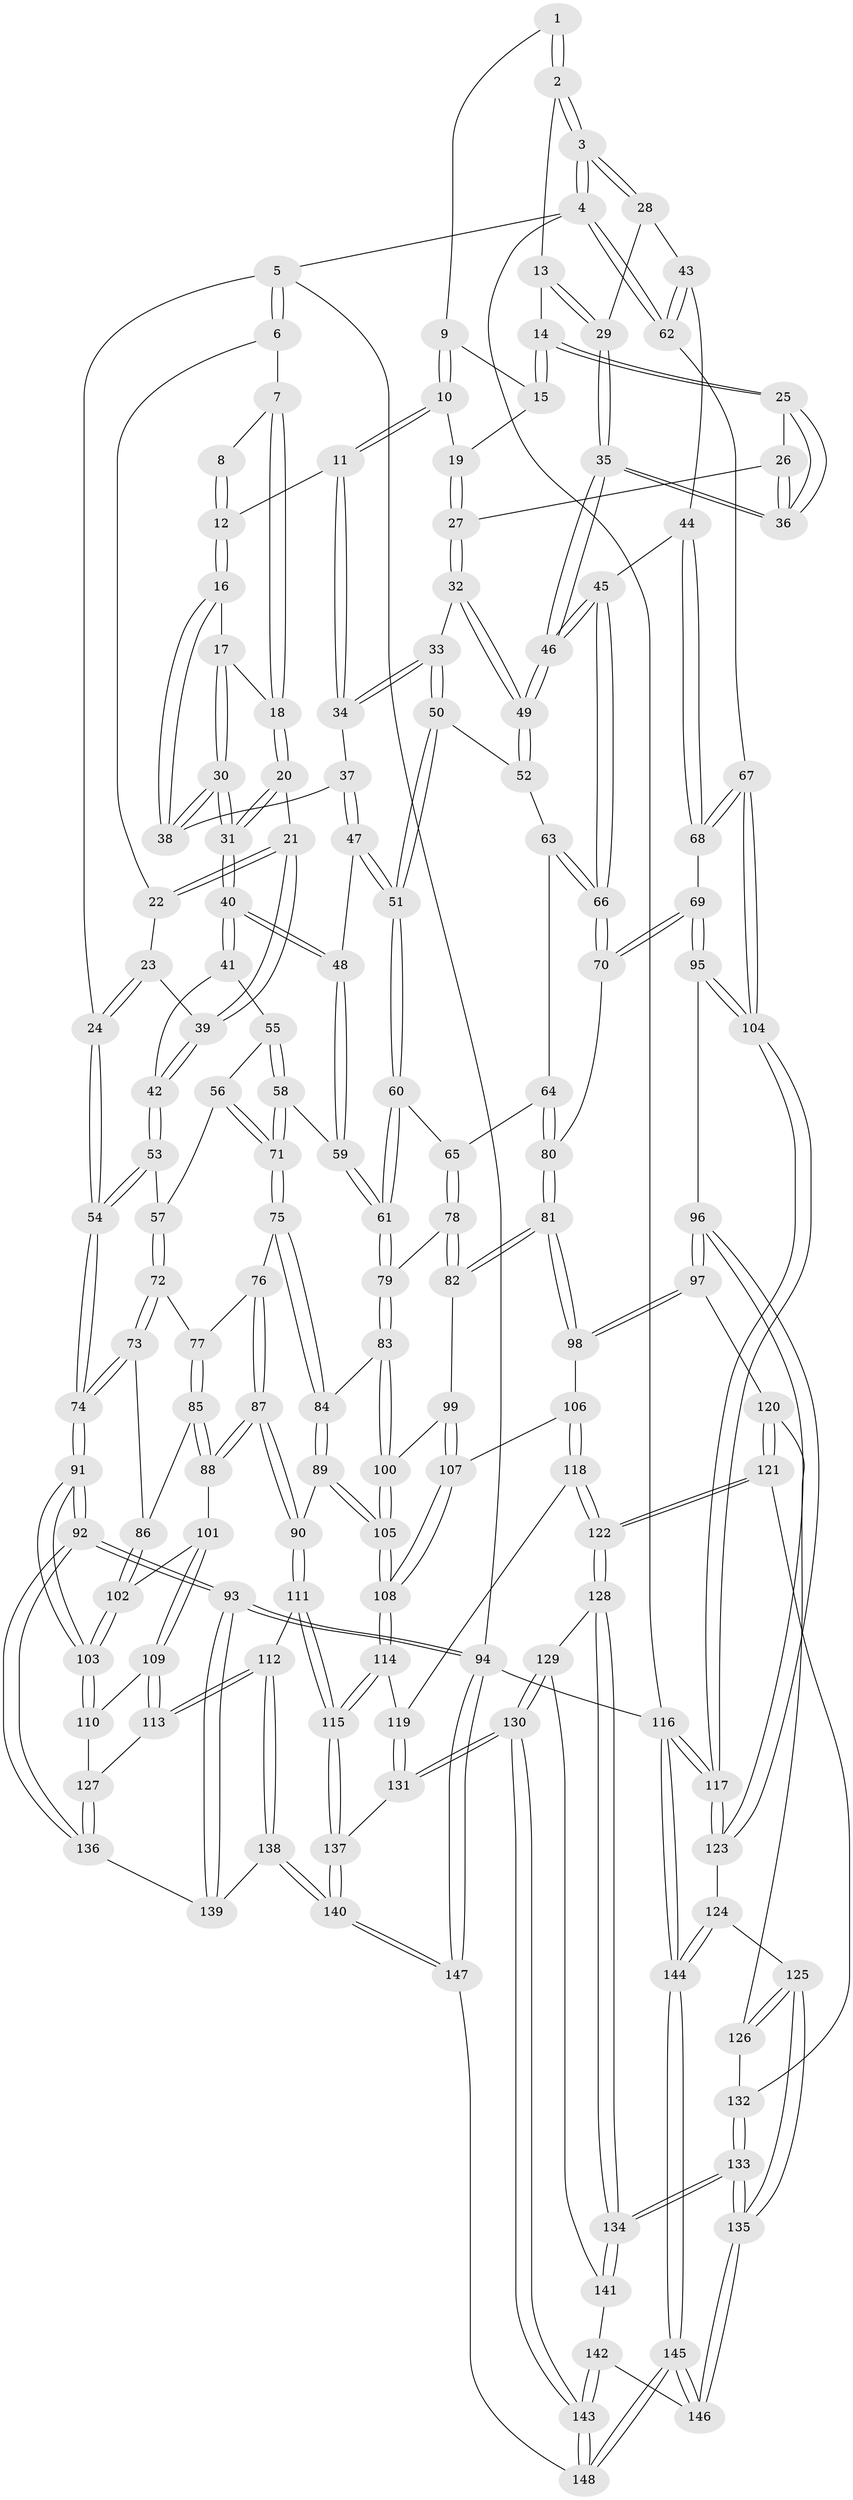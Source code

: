 // coarse degree distribution, {4: 0.34951456310679613, 5: 0.44660194174757284, 9: 0.009708737864077669, 3: 0.06796116504854369, 6: 0.10679611650485436, 8: 0.009708737864077669, 2: 0.009708737864077669}
// Generated by graph-tools (version 1.1) at 2025/21/03/04/25 18:21:18]
// undirected, 148 vertices, 367 edges
graph export_dot {
graph [start="1"]
  node [color=gray90,style=filled];
  1 [pos="+0.5309555101916659+0"];
  2 [pos="+0.8013374349384684+0"];
  3 [pos="+1+0"];
  4 [pos="+1+0"];
  5 [pos="+0+0"];
  6 [pos="+0.02230828224721968+0"];
  7 [pos="+0.21335242913124428+0"];
  8 [pos="+0.40927305563980515+0"];
  9 [pos="+0.5289923850162652+0"];
  10 [pos="+0.4981861425101582+0.03182542713327829"];
  11 [pos="+0.4920264797818408+0.04322299902702329"];
  12 [pos="+0.41605230043673797+0.05483873149316858"];
  13 [pos="+0.7801699702642801+0"];
  14 [pos="+0.6937994431037472+0.03745930788306771"];
  15 [pos="+0.6054397488406073+0.03797813511436146"];
  16 [pos="+0.37774098191429545+0.06992748973255752"];
  17 [pos="+0.30092241412584647+0.003217910843714095"];
  18 [pos="+0.2672058314993119+0"];
  19 [pos="+0.5892686784299068+0.054833930872823684"];
  20 [pos="+0.2083282079962406+0.08659141483952032"];
  21 [pos="+0.1256115572208476+0.11860854535344975"];
  22 [pos="+0.06874914741759407+0"];
  23 [pos="+0.04853694833207844+0.13891454879816328"];
  24 [pos="+0+0"];
  25 [pos="+0.6890286277001989+0.05725718231452524"];
  26 [pos="+0.6079244318332476+0.13878871939424192"];
  27 [pos="+0.6003510753297051+0.14018130941042894"];
  28 [pos="+0.910556425206237+0.11805622017940473"];
  29 [pos="+0.8467795370630512+0.09843156390355405"];
  30 [pos="+0.270626555918189+0.16995742943307318"];
  31 [pos="+0.26949777549110077+0.1718142338364854"];
  32 [pos="+0.5560711902453125+0.16992625167410702"];
  33 [pos="+0.5436898412343972+0.1746927351928187"];
  34 [pos="+0.5145345815965591+0.14758118238660212"];
  35 [pos="+0.7593282197946994+0.21094655268939513"];
  36 [pos="+0.7492636242885929+0.20124188510183133"];
  37 [pos="+0.40838461384245817+0.15223638100998685"];
  38 [pos="+0.3783316124815952+0.09512506071327427"];
  39 [pos="+0.1082283926432296+0.17564866231253362"];
  40 [pos="+0.2642610441383263+0.20836491526030768"];
  41 [pos="+0.11293533691098309+0.19161581155993818"];
  42 [pos="+0.1113696472330873+0.19081077929698967"];
  43 [pos="+1+0.21136943527607482"];
  44 [pos="+0.7835787567878699+0.29750297545054694"];
  45 [pos="+0.7680180540073005+0.29347733186869557"];
  46 [pos="+0.760258829742371+0.2796306124522427"];
  47 [pos="+0.3770203189628405+0.21556769613624682"];
  48 [pos="+0.28148743985724867+0.23176960568916505"];
  49 [pos="+0.7287956454400614+0.27623355912517505"];
  50 [pos="+0.5240236433020761+0.27102665702687845"];
  51 [pos="+0.4788793182677828+0.304904755210144"];
  52 [pos="+0.5682122940884965+0.2890902691764192"];
  53 [pos="+0.04984196128991017+0.24270097265880147"];
  54 [pos="+0+0.2991415822909024"];
  55 [pos="+0.121695400491543+0.21409207822573434"];
  56 [pos="+0.15425558455920158+0.3720180382560636"];
  57 [pos="+0.09733638250965584+0.3870396059957449"];
  58 [pos="+0.24443031623795305+0.36915779702010876"];
  59 [pos="+0.2713910533419789+0.35446168649472715"];
  60 [pos="+0.4731087925646309+0.3194289066079108"];
  61 [pos="+0.3755412745685351+0.39681736360977543"];
  62 [pos="+1+0.27442587948581426"];
  63 [pos="+0.6017832975261624+0.3507291843796369"];
  64 [pos="+0.5774956440897396+0.42464523093336953"];
  65 [pos="+0.543449461834174+0.4209719354114596"];
  66 [pos="+0.7208021634105438+0.3830194182810951"];
  67 [pos="+1+0.4906282764671341"];
  68 [pos="+0.9365759988648261+0.4328874083556804"];
  69 [pos="+0.7575847761335469+0.5095853528702589"];
  70 [pos="+0.7014330168300638+0.46306785522163596"];
  71 [pos="+0.23552162311544422+0.37555942899199996"];
  72 [pos="+0.09582533013692777+0.3884718949003501"];
  73 [pos="+0.010118619515534596+0.46326904951429326"];
  74 [pos="+0+0.4726293856814163"];
  75 [pos="+0.22279420954092652+0.482265219717727"];
  76 [pos="+0.205788657161796+0.498965659282162"];
  77 [pos="+0.1855168737411032+0.49920281400555516"];
  78 [pos="+0.48386647610848155+0.5050374322594946"];
  79 [pos="+0.37593934294900255+0.3984529515569926"];
  80 [pos="+0.6635970042792487+0.47647242262925243"];
  81 [pos="+0.5920130290869678+0.5711262576673387"];
  82 [pos="+0.48485869416773597+0.5114757464113182"];
  83 [pos="+0.3374218336657892+0.5331651777758861"];
  84 [pos="+0.3165100233552362+0.5386033244449828"];
  85 [pos="+0.08838899324464061+0.507145688834484"];
  86 [pos="+0.026415567978565865+0.475938248572509"];
  87 [pos="+0.19584098279982873+0.6269623220136207"];
  88 [pos="+0.15662423940159803+0.622533979761673"];
  89 [pos="+0.28730976214420756+0.5807694227136716"];
  90 [pos="+0.20827011879095617+0.6360615030180328"];
  91 [pos="+0+0.7300272806490707"];
  92 [pos="+0+0.9157191229059704"];
  93 [pos="+0+1"];
  94 [pos="+0+1"];
  95 [pos="+0.795199226862406+0.6262207740352367"];
  96 [pos="+0.75941826097297+0.680458992019745"];
  97 [pos="+0.7009785043574284+0.6816038659410129"];
  98 [pos="+0.595097968778554+0.6255279769414731"];
  99 [pos="+0.4199597313353264+0.5809297172078768"];
  100 [pos="+0.4042961881575573+0.5827373944955203"];
  101 [pos="+0.13698238052701048+0.6312208999826994"];
  102 [pos="+0.07555662620835164+0.6247069242990874"];
  103 [pos="+0+0.7157765916761936"];
  104 [pos="+1+0.5760413977371307"];
  105 [pos="+0.3564518904959734+0.6693513798669807"];
  106 [pos="+0.5253827299768441+0.6816411097290447"];
  107 [pos="+0.5074988564493135+0.6747706136419457"];
  108 [pos="+0.3438497443822984+0.7192385960935919"];
  109 [pos="+0.09142225404875076+0.7147296554575215"];
  110 [pos="+0.014794322755303041+0.7319015700315447"];
  111 [pos="+0.26794644988653865+0.7726785749654964"];
  112 [pos="+0.244845752772477+0.7800442816787078"];
  113 [pos="+0.195784677741761+0.7777824966558291"];
  114 [pos="+0.3223027797880248+0.7487402267959167"];
  115 [pos="+0.2885740518999287+0.779911756017789"];
  116 [pos="+1+1"];
  117 [pos="+1+0.922037953868941"];
  118 [pos="+0.5263491146031042+0.7473459943747588"];
  119 [pos="+0.50393901106831+0.7575432345099752"];
  120 [pos="+0.6523722081914712+0.7538905761610043"];
  121 [pos="+0.5762658497880665+0.7874356411157338"];
  122 [pos="+0.5514420184690818+0.7813614782205615"];
  123 [pos="+0.804472067558526+0.7887235743855096"];
  124 [pos="+0.7432195385515168+0.8617782277340207"];
  125 [pos="+0.7103541732347074+0.8770651243615555"];
  126 [pos="+0.6724175833495519+0.808584481637876"];
  127 [pos="+0.10452177234066481+0.8109026401734909"];
  128 [pos="+0.5286080986126315+0.8445858198451458"];
  129 [pos="+0.5019477518651451+0.8807919045762238"];
  130 [pos="+0.41994279679167734+0.9156616612670547"];
  131 [pos="+0.37944594495498285+0.8832480809445475"];
  132 [pos="+0.5917417065566271+0.8064694939648777"];
  133 [pos="+0.6603742135872239+0.9096567345788228"];
  134 [pos="+0.6462590976009182+0.9074304054648903"];
  135 [pos="+0.6692711781855438+0.9151323708212604"];
  136 [pos="+0.08499552914236834+0.8496635950687758"];
  137 [pos="+0.33373881802341443+0.8626569775947182"];
  138 [pos="+0.13427388456555125+0.922081249959663"];
  139 [pos="+0.1335811795109609+0.9221423145405503"];
  140 [pos="+0.24274983198659753+0.9980182604104724"];
  141 [pos="+0.5500281738524323+0.9084987656968"];
  142 [pos="+0.5481182286732886+0.9585037223804366"];
  143 [pos="+0.4560699223645862+1"];
  144 [pos="+1+1"];
  145 [pos="+0.7137716033425112+1"];
  146 [pos="+0.6662666200743885+0.958919725799268"];
  147 [pos="+0.2351554739335188+1"];
  148 [pos="+0.4719699036125711+1"];
  1 -- 2;
  1 -- 2;
  1 -- 9;
  2 -- 3;
  2 -- 3;
  2 -- 13;
  3 -- 4;
  3 -- 4;
  3 -- 28;
  3 -- 28;
  4 -- 5;
  4 -- 62;
  4 -- 62;
  4 -- 116;
  5 -- 6;
  5 -- 6;
  5 -- 24;
  5 -- 94;
  6 -- 7;
  6 -- 22;
  7 -- 8;
  7 -- 18;
  7 -- 18;
  8 -- 12;
  8 -- 12;
  9 -- 10;
  9 -- 10;
  9 -- 15;
  10 -- 11;
  10 -- 11;
  10 -- 19;
  11 -- 12;
  11 -- 34;
  11 -- 34;
  12 -- 16;
  12 -- 16;
  13 -- 14;
  13 -- 29;
  13 -- 29;
  14 -- 15;
  14 -- 15;
  14 -- 25;
  14 -- 25;
  15 -- 19;
  16 -- 17;
  16 -- 38;
  16 -- 38;
  17 -- 18;
  17 -- 30;
  17 -- 30;
  18 -- 20;
  18 -- 20;
  19 -- 27;
  19 -- 27;
  20 -- 21;
  20 -- 31;
  20 -- 31;
  21 -- 22;
  21 -- 22;
  21 -- 39;
  21 -- 39;
  22 -- 23;
  23 -- 24;
  23 -- 24;
  23 -- 39;
  24 -- 54;
  24 -- 54;
  25 -- 26;
  25 -- 36;
  25 -- 36;
  26 -- 27;
  26 -- 36;
  26 -- 36;
  27 -- 32;
  27 -- 32;
  28 -- 29;
  28 -- 43;
  29 -- 35;
  29 -- 35;
  30 -- 31;
  30 -- 31;
  30 -- 38;
  30 -- 38;
  31 -- 40;
  31 -- 40;
  32 -- 33;
  32 -- 49;
  32 -- 49;
  33 -- 34;
  33 -- 34;
  33 -- 50;
  33 -- 50;
  34 -- 37;
  35 -- 36;
  35 -- 36;
  35 -- 46;
  35 -- 46;
  37 -- 38;
  37 -- 47;
  37 -- 47;
  39 -- 42;
  39 -- 42;
  40 -- 41;
  40 -- 41;
  40 -- 48;
  40 -- 48;
  41 -- 42;
  41 -- 55;
  42 -- 53;
  42 -- 53;
  43 -- 44;
  43 -- 62;
  43 -- 62;
  44 -- 45;
  44 -- 68;
  44 -- 68;
  45 -- 46;
  45 -- 46;
  45 -- 66;
  45 -- 66;
  46 -- 49;
  46 -- 49;
  47 -- 48;
  47 -- 51;
  47 -- 51;
  48 -- 59;
  48 -- 59;
  49 -- 52;
  49 -- 52;
  50 -- 51;
  50 -- 51;
  50 -- 52;
  51 -- 60;
  51 -- 60;
  52 -- 63;
  53 -- 54;
  53 -- 54;
  53 -- 57;
  54 -- 74;
  54 -- 74;
  55 -- 56;
  55 -- 58;
  55 -- 58;
  56 -- 57;
  56 -- 71;
  56 -- 71;
  57 -- 72;
  57 -- 72;
  58 -- 59;
  58 -- 71;
  58 -- 71;
  59 -- 61;
  59 -- 61;
  60 -- 61;
  60 -- 61;
  60 -- 65;
  61 -- 79;
  61 -- 79;
  62 -- 67;
  63 -- 64;
  63 -- 66;
  63 -- 66;
  64 -- 65;
  64 -- 80;
  64 -- 80;
  65 -- 78;
  65 -- 78;
  66 -- 70;
  66 -- 70;
  67 -- 68;
  67 -- 68;
  67 -- 104;
  67 -- 104;
  68 -- 69;
  69 -- 70;
  69 -- 70;
  69 -- 95;
  69 -- 95;
  70 -- 80;
  71 -- 75;
  71 -- 75;
  72 -- 73;
  72 -- 73;
  72 -- 77;
  73 -- 74;
  73 -- 74;
  73 -- 86;
  74 -- 91;
  74 -- 91;
  75 -- 76;
  75 -- 84;
  75 -- 84;
  76 -- 77;
  76 -- 87;
  76 -- 87;
  77 -- 85;
  77 -- 85;
  78 -- 79;
  78 -- 82;
  78 -- 82;
  79 -- 83;
  79 -- 83;
  80 -- 81;
  80 -- 81;
  81 -- 82;
  81 -- 82;
  81 -- 98;
  81 -- 98;
  82 -- 99;
  83 -- 84;
  83 -- 100;
  83 -- 100;
  84 -- 89;
  84 -- 89;
  85 -- 86;
  85 -- 88;
  85 -- 88;
  86 -- 102;
  86 -- 102;
  87 -- 88;
  87 -- 88;
  87 -- 90;
  87 -- 90;
  88 -- 101;
  89 -- 90;
  89 -- 105;
  89 -- 105;
  90 -- 111;
  90 -- 111;
  91 -- 92;
  91 -- 92;
  91 -- 103;
  91 -- 103;
  92 -- 93;
  92 -- 93;
  92 -- 136;
  92 -- 136;
  93 -- 94;
  93 -- 94;
  93 -- 139;
  93 -- 139;
  94 -- 147;
  94 -- 147;
  94 -- 116;
  95 -- 96;
  95 -- 104;
  95 -- 104;
  96 -- 97;
  96 -- 97;
  96 -- 123;
  96 -- 123;
  97 -- 98;
  97 -- 98;
  97 -- 120;
  98 -- 106;
  99 -- 100;
  99 -- 107;
  99 -- 107;
  100 -- 105;
  100 -- 105;
  101 -- 102;
  101 -- 109;
  101 -- 109;
  102 -- 103;
  102 -- 103;
  103 -- 110;
  103 -- 110;
  104 -- 117;
  104 -- 117;
  105 -- 108;
  105 -- 108;
  106 -- 107;
  106 -- 118;
  106 -- 118;
  107 -- 108;
  107 -- 108;
  108 -- 114;
  108 -- 114;
  109 -- 110;
  109 -- 113;
  109 -- 113;
  110 -- 127;
  111 -- 112;
  111 -- 115;
  111 -- 115;
  112 -- 113;
  112 -- 113;
  112 -- 138;
  112 -- 138;
  113 -- 127;
  114 -- 115;
  114 -- 115;
  114 -- 119;
  115 -- 137;
  115 -- 137;
  116 -- 117;
  116 -- 117;
  116 -- 144;
  116 -- 144;
  117 -- 123;
  117 -- 123;
  118 -- 119;
  118 -- 122;
  118 -- 122;
  119 -- 131;
  119 -- 131;
  120 -- 121;
  120 -- 121;
  120 -- 126;
  121 -- 122;
  121 -- 122;
  121 -- 132;
  122 -- 128;
  122 -- 128;
  123 -- 124;
  124 -- 125;
  124 -- 144;
  124 -- 144;
  125 -- 126;
  125 -- 126;
  125 -- 135;
  125 -- 135;
  126 -- 132;
  127 -- 136;
  127 -- 136;
  128 -- 129;
  128 -- 134;
  128 -- 134;
  129 -- 130;
  129 -- 130;
  129 -- 141;
  130 -- 131;
  130 -- 131;
  130 -- 143;
  130 -- 143;
  131 -- 137;
  132 -- 133;
  132 -- 133;
  133 -- 134;
  133 -- 134;
  133 -- 135;
  133 -- 135;
  134 -- 141;
  134 -- 141;
  135 -- 146;
  135 -- 146;
  136 -- 139;
  137 -- 140;
  137 -- 140;
  138 -- 139;
  138 -- 140;
  138 -- 140;
  140 -- 147;
  140 -- 147;
  141 -- 142;
  142 -- 143;
  142 -- 143;
  142 -- 146;
  143 -- 148;
  143 -- 148;
  144 -- 145;
  144 -- 145;
  145 -- 146;
  145 -- 146;
  145 -- 148;
  145 -- 148;
  147 -- 148;
}
